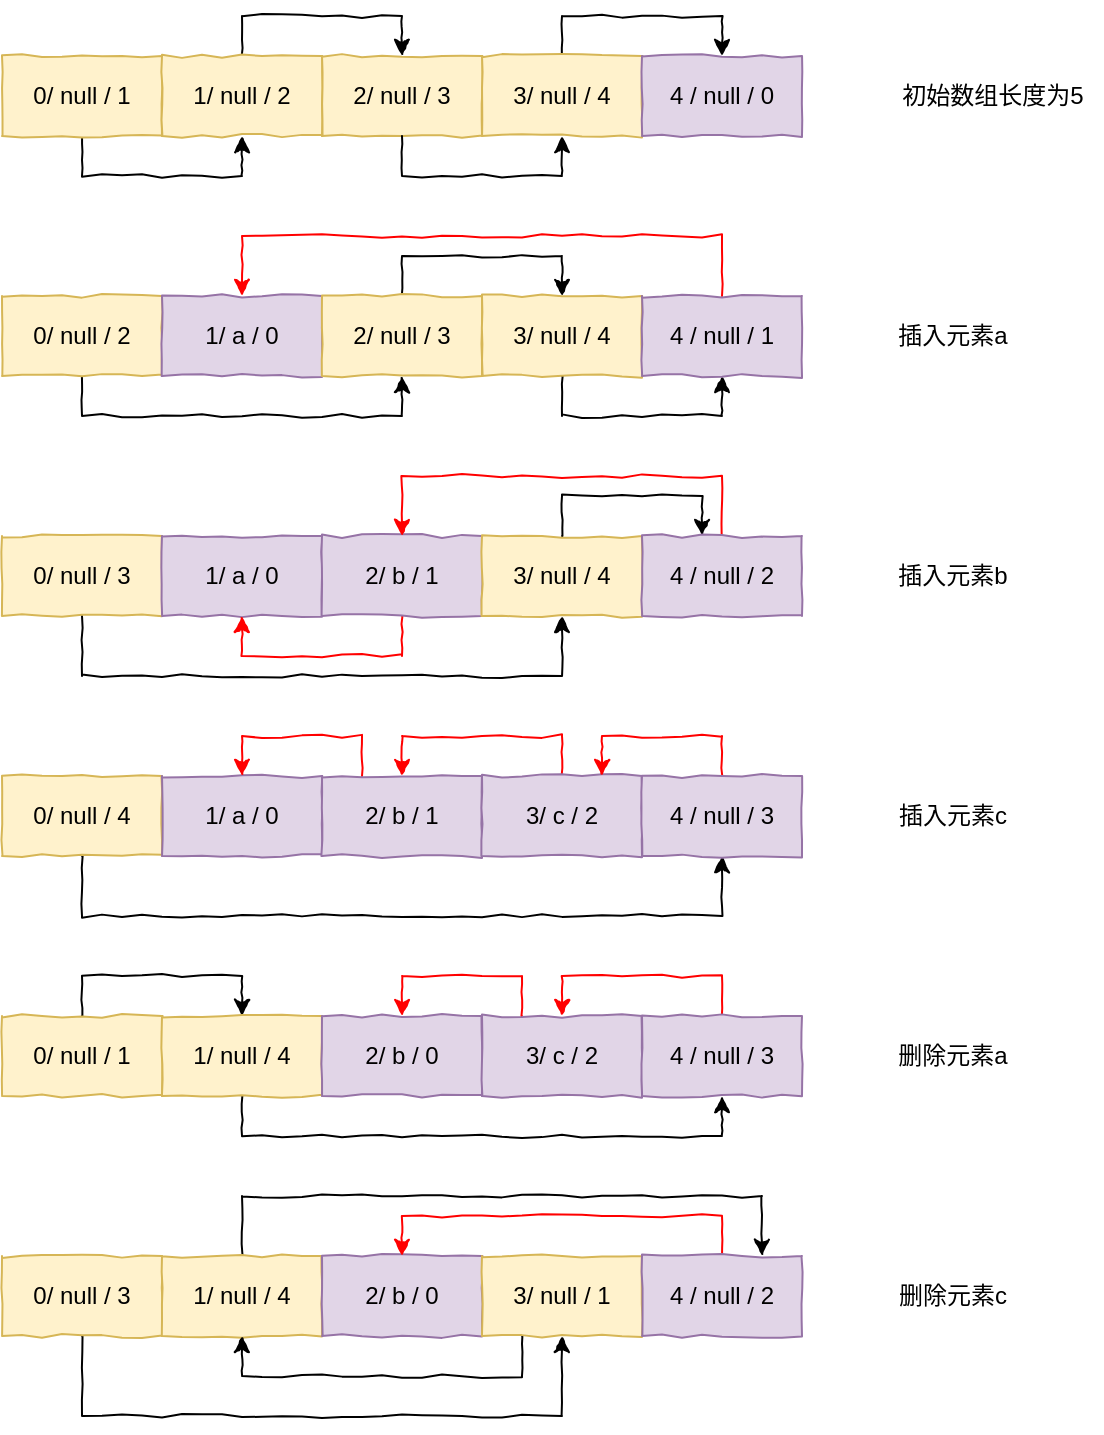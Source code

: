 <mxfile version="12.4.2" type="device" pages="1"><diagram id="fionC5zkDdDLR-qjXqas" name="第 1 页"><mxGraphModel dx="1106" dy="830" grid="1" gridSize="10" guides="1" tooltips="1" connect="1" arrows="1" fold="1" page="1" pageScale="1" pageWidth="827" pageHeight="1169" math="0" shadow="0"><root><mxCell id="0"/><mxCell id="1" parent="0"/><mxCell id="arYH59cptj-uSheOzrGp-19" value="初始数组长度为5" style="text;html=1;align=center;verticalAlign=middle;resizable=0;points=[];;autosize=1;comic=1;" vertex="1" parent="1"><mxGeometry x="560" y="90" width="110" height="20" as="geometry"/></mxCell><mxCell id="arYH59cptj-uSheOzrGp-93" style="edgeStyle=orthogonalEdgeStyle;rounded=0;comic=1;orthogonalLoop=1;jettySize=auto;html=1;entryX=0.5;entryY=1;entryDx=0;entryDy=0;strokeColor=#000000;" edge="1" parent="1" source="arYH59cptj-uSheOzrGp-79"><mxGeometry relative="1" as="geometry"><mxPoint x="180" y="120" as="targetPoint"/><Array as="points"><mxPoint x="140" y="140"/><mxPoint x="180" y="140"/></Array></mxGeometry></mxCell><mxCell id="arYH59cptj-uSheOzrGp-94" style="edgeStyle=orthogonalEdgeStyle;rounded=0;comic=1;orthogonalLoop=1;jettySize=auto;html=1;entryX=0.5;entryY=1;entryDx=0;entryDy=0;strokeColor=#000000;" edge="1" parent="1" source="arYH59cptj-uSheOzrGp-81"><mxGeometry relative="1" as="geometry"><mxPoint x="260" y="120" as="targetPoint"/><Array as="points"><mxPoint x="220" y="140"/><mxPoint x="260" y="140"/></Array></mxGeometry></mxCell><mxCell id="arYH59cptj-uSheOzrGp-100" style="edgeStyle=orthogonalEdgeStyle;rounded=0;comic=1;orthogonalLoop=1;jettySize=auto;html=1;entryX=0.5;entryY=1;entryDx=0;entryDy=0;strokeColor=#000000;" edge="1" parent="1" source="arYH59cptj-uSheOzrGp-83" target="arYH59cptj-uSheOzrGp-84"><mxGeometry relative="1" as="geometry"><Array as="points"><mxPoint x="160" y="140"/><mxPoint x="240" y="140"/></Array></mxGeometry></mxCell><mxCell id="arYH59cptj-uSheOzrGp-83" value="0/ null / 1" style="rounded=0;whiteSpace=wrap;html=1;fillColor=#fff2cc;strokeColor=#d6b656;comic=1;" vertex="1" parent="1"><mxGeometry x="120" y="80" width="80" height="40" as="geometry"/></mxCell><mxCell id="arYH59cptj-uSheOzrGp-101" style="edgeStyle=orthogonalEdgeStyle;rounded=0;comic=1;orthogonalLoop=1;jettySize=auto;html=1;entryX=0.5;entryY=0;entryDx=0;entryDy=0;strokeColor=#000000;" edge="1" parent="1" source="arYH59cptj-uSheOzrGp-84" target="arYH59cptj-uSheOzrGp-85"><mxGeometry relative="1" as="geometry"/></mxCell><mxCell id="arYH59cptj-uSheOzrGp-84" value="1/ null / 2" style="rounded=0;whiteSpace=wrap;html=1;fillColor=#fff2cc;strokeColor=#d6b656;comic=1;" vertex="1" parent="1"><mxGeometry x="200" y="80" width="80" height="40" as="geometry"/></mxCell><mxCell id="arYH59cptj-uSheOzrGp-85" value="2/ null / 3" style="rounded=0;whiteSpace=wrap;html=1;fillColor=#fff2cc;strokeColor=#d6b656;comic=1;" vertex="1" parent="1"><mxGeometry x="280" y="80" width="80" height="40" as="geometry"/></mxCell><mxCell id="arYH59cptj-uSheOzrGp-102" style="edgeStyle=orthogonalEdgeStyle;rounded=0;comic=1;orthogonalLoop=1;jettySize=auto;html=1;entryX=0.5;entryY=1;entryDx=0;entryDy=0;strokeColor=#000000;exitX=0.5;exitY=1;exitDx=0;exitDy=0;" edge="1" parent="1" source="arYH59cptj-uSheOzrGp-85" target="arYH59cptj-uSheOzrGp-90"><mxGeometry relative="1" as="geometry"><Array as="points"><mxPoint x="320" y="140"/><mxPoint x="400" y="140"/></Array></mxGeometry></mxCell><mxCell id="arYH59cptj-uSheOzrGp-103" style="edgeStyle=orthogonalEdgeStyle;rounded=0;comic=1;orthogonalLoop=1;jettySize=auto;html=1;entryX=0.5;entryY=0;entryDx=0;entryDy=0;strokeColor=#000000;" edge="1" parent="1" source="arYH59cptj-uSheOzrGp-90" target="arYH59cptj-uSheOzrGp-91"><mxGeometry relative="1" as="geometry"/></mxCell><mxCell id="arYH59cptj-uSheOzrGp-90" value="3/ null / 4" style="rounded=0;whiteSpace=wrap;html=1;fillColor=#fff2cc;strokeColor=#d6b656;comic=1;" vertex="1" parent="1"><mxGeometry x="360" y="80" width="80" height="40" as="geometry"/></mxCell><mxCell id="arYH59cptj-uSheOzrGp-91" value="4 / null / 0" style="rounded=0;whiteSpace=wrap;html=1;fillColor=#e1d5e7;strokeColor=#9673a6;comic=1;" vertex="1" parent="1"><mxGeometry x="440" y="80" width="80" height="40" as="geometry"/></mxCell><mxCell id="arYH59cptj-uSheOzrGp-104" value="插入元素a" style="text;html=1;align=center;verticalAlign=middle;resizable=0;points=[];;autosize=1;" vertex="1" parent="1"><mxGeometry x="560" y="210" width="70" height="20" as="geometry"/></mxCell><mxCell id="arYH59cptj-uSheOzrGp-110" style="edgeStyle=orthogonalEdgeStyle;rounded=0;comic=1;orthogonalLoop=1;jettySize=auto;html=1;entryX=0.5;entryY=1;entryDx=0;entryDy=0;strokeColor=#000000;" edge="1" parent="1" source="arYH59cptj-uSheOzrGp-105" target="arYH59cptj-uSheOzrGp-107"><mxGeometry relative="1" as="geometry"><Array as="points"><mxPoint x="160" y="260"/><mxPoint x="320" y="260"/></Array></mxGeometry></mxCell><mxCell id="arYH59cptj-uSheOzrGp-105" value="0/ null / 2" style="rounded=0;whiteSpace=wrap;html=1;fillColor=#fff2cc;strokeColor=#d6b656;comic=1;" vertex="1" parent="1"><mxGeometry x="120" y="200" width="80" height="40" as="geometry"/></mxCell><mxCell id="arYH59cptj-uSheOzrGp-106" value="1/ a / 0" style="rounded=0;whiteSpace=wrap;html=1;fillColor=#e1d5e7;strokeColor=#9673a6;comic=1;" vertex="1" parent="1"><mxGeometry x="200" y="200" width="80" height="40" as="geometry"/></mxCell><mxCell id="arYH59cptj-uSheOzrGp-111" style="edgeStyle=orthogonalEdgeStyle;rounded=0;comic=1;orthogonalLoop=1;jettySize=auto;html=1;entryX=0.5;entryY=0;entryDx=0;entryDy=0;strokeColor=#000000;" edge="1" parent="1" source="arYH59cptj-uSheOzrGp-107" target="arYH59cptj-uSheOzrGp-108"><mxGeometry relative="1" as="geometry"/></mxCell><mxCell id="arYH59cptj-uSheOzrGp-107" value="2/ null / 3" style="rounded=0;whiteSpace=wrap;html=1;fillColor=#fff2cc;strokeColor=#d6b656;comic=1;" vertex="1" parent="1"><mxGeometry x="280" y="200" width="80" height="40" as="geometry"/></mxCell><mxCell id="arYH59cptj-uSheOzrGp-112" style="edgeStyle=orthogonalEdgeStyle;rounded=0;comic=1;orthogonalLoop=1;jettySize=auto;html=1;entryX=0.5;entryY=1;entryDx=0;entryDy=0;strokeColor=#000000;" edge="1" parent="1" source="arYH59cptj-uSheOzrGp-108" target="arYH59cptj-uSheOzrGp-109"><mxGeometry relative="1" as="geometry"><Array as="points"><mxPoint x="400" y="260"/><mxPoint x="480" y="260"/></Array></mxGeometry></mxCell><mxCell id="arYH59cptj-uSheOzrGp-108" value="3/ null / 4" style="rounded=0;whiteSpace=wrap;html=1;fillColor=#fff2cc;strokeColor=#d6b656;comic=1;" vertex="1" parent="1"><mxGeometry x="360" y="200" width="80" height="40" as="geometry"/></mxCell><mxCell id="arYH59cptj-uSheOzrGp-113" style="edgeStyle=orthogonalEdgeStyle;rounded=0;comic=1;orthogonalLoop=1;jettySize=auto;html=1;entryX=0.5;entryY=0;entryDx=0;entryDy=0;strokeColor=#FF0000;" edge="1" parent="1" source="arYH59cptj-uSheOzrGp-109" target="arYH59cptj-uSheOzrGp-106"><mxGeometry relative="1" as="geometry"><Array as="points"><mxPoint x="480" y="170"/><mxPoint x="240" y="170"/></Array></mxGeometry></mxCell><mxCell id="arYH59cptj-uSheOzrGp-109" value="4 / null / 1" style="rounded=0;whiteSpace=wrap;html=1;fillColor=#e1d5e7;strokeColor=#9673a6;comic=1;" vertex="1" parent="1"><mxGeometry x="440" y="200" width="80" height="40" as="geometry"/></mxCell><mxCell id="arYH59cptj-uSheOzrGp-114" value="插入元素b" style="text;html=1;align=center;verticalAlign=middle;resizable=0;points=[];;autosize=1;" vertex="1" parent="1"><mxGeometry x="560" y="330" width="70" height="20" as="geometry"/></mxCell><mxCell id="arYH59cptj-uSheOzrGp-121" style="edgeStyle=orthogonalEdgeStyle;rounded=0;comic=1;orthogonalLoop=1;jettySize=auto;html=1;entryX=0.5;entryY=1;entryDx=0;entryDy=0;strokeColor=#000000;" edge="1" parent="1" source="arYH59cptj-uSheOzrGp-115" target="arYH59cptj-uSheOzrGp-118"><mxGeometry relative="1" as="geometry"><Array as="points"><mxPoint x="160" y="390"/><mxPoint x="400" y="390"/></Array></mxGeometry></mxCell><mxCell id="arYH59cptj-uSheOzrGp-115" value="0/ null / 3" style="rounded=0;whiteSpace=wrap;html=1;fillColor=#fff2cc;strokeColor=#d6b656;comic=1;" vertex="1" parent="1"><mxGeometry x="120" y="320" width="80" height="40" as="geometry"/></mxCell><mxCell id="arYH59cptj-uSheOzrGp-116" value="1/ a / 0" style="rounded=0;whiteSpace=wrap;html=1;fillColor=#e1d5e7;strokeColor=#9673a6;comic=1;" vertex="1" parent="1"><mxGeometry x="200" y="320" width="80" height="40" as="geometry"/></mxCell><mxCell id="arYH59cptj-uSheOzrGp-123" style="edgeStyle=orthogonalEdgeStyle;rounded=0;comic=1;orthogonalLoop=1;jettySize=auto;html=1;entryX=0.5;entryY=1;entryDx=0;entryDy=0;strokeColor=#FF0000;" edge="1" parent="1" source="arYH59cptj-uSheOzrGp-117" target="arYH59cptj-uSheOzrGp-116"><mxGeometry relative="1" as="geometry"><Array as="points"><mxPoint x="320" y="380"/><mxPoint x="240" y="380"/></Array></mxGeometry></mxCell><mxCell id="arYH59cptj-uSheOzrGp-117" value="2/ b / 1" style="rounded=0;whiteSpace=wrap;html=1;fillColor=#e1d5e7;strokeColor=#9673a6;comic=1;" vertex="1" parent="1"><mxGeometry x="280" y="320" width="80" height="40" as="geometry"/></mxCell><mxCell id="arYH59cptj-uSheOzrGp-122" style="edgeStyle=orthogonalEdgeStyle;rounded=0;comic=1;orthogonalLoop=1;jettySize=auto;html=1;strokeColor=#000000;" edge="1" parent="1" source="arYH59cptj-uSheOzrGp-118" target="arYH59cptj-uSheOzrGp-119"><mxGeometry relative="1" as="geometry"><Array as="points"><mxPoint x="400" y="300"/><mxPoint x="470" y="300"/></Array></mxGeometry></mxCell><mxCell id="arYH59cptj-uSheOzrGp-118" value="3/ null / 4" style="rounded=0;whiteSpace=wrap;html=1;fillColor=#fff2cc;strokeColor=#d6b656;comic=1;" vertex="1" parent="1"><mxGeometry x="360" y="320" width="80" height="40" as="geometry"/></mxCell><mxCell id="arYH59cptj-uSheOzrGp-120" style="edgeStyle=orthogonalEdgeStyle;rounded=0;comic=1;orthogonalLoop=1;jettySize=auto;html=1;strokeColor=#FF0000;" edge="1" parent="1" source="arYH59cptj-uSheOzrGp-119"><mxGeometry relative="1" as="geometry"><mxPoint x="320" y="320" as="targetPoint"/><Array as="points"><mxPoint x="480" y="290"/><mxPoint x="320" y="290"/><mxPoint x="320" y="320"/></Array></mxGeometry></mxCell><mxCell id="arYH59cptj-uSheOzrGp-119" value="4 / null / 2" style="rounded=0;whiteSpace=wrap;html=1;fillColor=#e1d5e7;strokeColor=#9673a6;comic=1;" vertex="1" parent="1"><mxGeometry x="440" y="320" width="80" height="40" as="geometry"/></mxCell><mxCell id="arYH59cptj-uSheOzrGp-130" style="edgeStyle=orthogonalEdgeStyle;rounded=0;comic=1;orthogonalLoop=1;jettySize=auto;html=1;entryX=0.5;entryY=1;entryDx=0;entryDy=0;strokeColor=#000000;" edge="1" parent="1" source="arYH59cptj-uSheOzrGp-124" target="arYH59cptj-uSheOzrGp-128"><mxGeometry relative="1" as="geometry"><Array as="points"><mxPoint x="160" y="510"/><mxPoint x="480" y="510"/></Array></mxGeometry></mxCell><mxCell id="arYH59cptj-uSheOzrGp-124" value="0/ null / 4" style="rounded=0;whiteSpace=wrap;html=1;fillColor=#fff2cc;strokeColor=#d6b656;comic=1;" vertex="1" parent="1"><mxGeometry x="120" y="440" width="80" height="40" as="geometry"/></mxCell><mxCell id="arYH59cptj-uSheOzrGp-125" value="1/ a / 0" style="rounded=0;whiteSpace=wrap;html=1;fillColor=#e1d5e7;strokeColor=#9673a6;comic=1;" vertex="1" parent="1"><mxGeometry x="200" y="440" width="80" height="40" as="geometry"/></mxCell><mxCell id="arYH59cptj-uSheOzrGp-133" style="edgeStyle=orthogonalEdgeStyle;rounded=0;comic=1;orthogonalLoop=1;jettySize=auto;html=1;entryX=0.5;entryY=0;entryDx=0;entryDy=0;strokeColor=#FF0000;" edge="1" parent="1" source="arYH59cptj-uSheOzrGp-126" target="arYH59cptj-uSheOzrGp-125"><mxGeometry relative="1" as="geometry"><Array as="points"><mxPoint x="300" y="420"/><mxPoint x="240" y="420"/></Array></mxGeometry></mxCell><mxCell id="arYH59cptj-uSheOzrGp-126" value="2/ b / 1" style="rounded=0;whiteSpace=wrap;html=1;fillColor=#e1d5e7;strokeColor=#9673a6;comic=1;" vertex="1" parent="1"><mxGeometry x="280" y="440" width="80" height="40" as="geometry"/></mxCell><mxCell id="arYH59cptj-uSheOzrGp-132" style="edgeStyle=orthogonalEdgeStyle;rounded=0;comic=1;orthogonalLoop=1;jettySize=auto;html=1;strokeColor=#FF0000;" edge="1" parent="1" source="arYH59cptj-uSheOzrGp-127"><mxGeometry relative="1" as="geometry"><mxPoint x="320" y="440" as="targetPoint"/><Array as="points"><mxPoint x="400" y="420"/><mxPoint x="320" y="420"/><mxPoint x="320" y="440"/></Array></mxGeometry></mxCell><mxCell id="arYH59cptj-uSheOzrGp-127" value="3/ c / 2" style="rounded=0;whiteSpace=wrap;html=1;fillColor=#e1d5e7;strokeColor=#9673a6;comic=1;" vertex="1" parent="1"><mxGeometry x="360" y="440" width="80" height="40" as="geometry"/></mxCell><mxCell id="arYH59cptj-uSheOzrGp-131" style="edgeStyle=orthogonalEdgeStyle;rounded=0;comic=1;orthogonalLoop=1;jettySize=auto;html=1;entryX=0.75;entryY=0;entryDx=0;entryDy=0;strokeColor=#FF0000;" edge="1" parent="1" source="arYH59cptj-uSheOzrGp-128" target="arYH59cptj-uSheOzrGp-127"><mxGeometry relative="1" as="geometry"/></mxCell><mxCell id="arYH59cptj-uSheOzrGp-128" value="4 / null / 3" style="rounded=0;whiteSpace=wrap;html=1;fillColor=#e1d5e7;strokeColor=#9673a6;comic=1;" vertex="1" parent="1"><mxGeometry x="440" y="440" width="80" height="40" as="geometry"/></mxCell><mxCell id="arYH59cptj-uSheOzrGp-129" value="插入元素c" style="text;html=1;align=center;verticalAlign=middle;resizable=0;points=[];;autosize=1;" vertex="1" parent="1"><mxGeometry x="560" y="450" width="70" height="20" as="geometry"/></mxCell><mxCell id="arYH59cptj-uSheOzrGp-142" style="edgeStyle=orthogonalEdgeStyle;rounded=0;comic=1;orthogonalLoop=1;jettySize=auto;html=1;entryX=0.5;entryY=0;entryDx=0;entryDy=0;strokeColor=#000000;" edge="1" parent="1" source="arYH59cptj-uSheOzrGp-134" target="arYH59cptj-uSheOzrGp-135"><mxGeometry relative="1" as="geometry"/></mxCell><mxCell id="arYH59cptj-uSheOzrGp-134" value="0/ null / 1" style="rounded=0;whiteSpace=wrap;html=1;fillColor=#fff2cc;strokeColor=#d6b656;comic=1;" vertex="1" parent="1"><mxGeometry x="120" y="560" width="80" height="40" as="geometry"/></mxCell><mxCell id="arYH59cptj-uSheOzrGp-143" style="edgeStyle=orthogonalEdgeStyle;rounded=0;comic=1;orthogonalLoop=1;jettySize=auto;html=1;entryX=0.5;entryY=1;entryDx=0;entryDy=0;strokeColor=#000000;" edge="1" parent="1" source="arYH59cptj-uSheOzrGp-135" target="arYH59cptj-uSheOzrGp-138"><mxGeometry relative="1" as="geometry"><Array as="points"><mxPoint x="240" y="620"/><mxPoint x="480" y="620"/></Array></mxGeometry></mxCell><mxCell id="arYH59cptj-uSheOzrGp-135" value="1/ null / 4" style="rounded=0;whiteSpace=wrap;html=1;fillColor=#fff2cc;strokeColor=#d6b656;comic=1;" vertex="1" parent="1"><mxGeometry x="200" y="560" width="80" height="40" as="geometry"/></mxCell><mxCell id="arYH59cptj-uSheOzrGp-136" value="2/ b / 0" style="rounded=0;whiteSpace=wrap;html=1;fillColor=#e1d5e7;strokeColor=#9673a6;comic=1;" vertex="1" parent="1"><mxGeometry x="280" y="560" width="80" height="40" as="geometry"/></mxCell><mxCell id="arYH59cptj-uSheOzrGp-141" style="edgeStyle=orthogonalEdgeStyle;rounded=0;comic=1;orthogonalLoop=1;jettySize=auto;html=1;entryX=0.5;entryY=0;entryDx=0;entryDy=0;strokeColor=#FF0000;" edge="1" parent="1" source="arYH59cptj-uSheOzrGp-137" target="arYH59cptj-uSheOzrGp-136"><mxGeometry relative="1" as="geometry"><Array as="points"><mxPoint x="380" y="540"/><mxPoint x="320" y="540"/></Array></mxGeometry></mxCell><mxCell id="arYH59cptj-uSheOzrGp-137" value="3/ c / 2" style="rounded=0;whiteSpace=wrap;html=1;fillColor=#e1d5e7;strokeColor=#9673a6;comic=1;" vertex="1" parent="1"><mxGeometry x="360" y="560" width="80" height="40" as="geometry"/></mxCell><mxCell id="arYH59cptj-uSheOzrGp-140" style="edgeStyle=orthogonalEdgeStyle;rounded=0;comic=1;orthogonalLoop=1;jettySize=auto;html=1;entryX=0.5;entryY=0;entryDx=0;entryDy=0;strokeColor=#FF0000;" edge="1" parent="1" source="arYH59cptj-uSheOzrGp-138" target="arYH59cptj-uSheOzrGp-137"><mxGeometry relative="1" as="geometry"/></mxCell><mxCell id="arYH59cptj-uSheOzrGp-138" value="4 / null / 3" style="rounded=0;whiteSpace=wrap;html=1;fillColor=#e1d5e7;strokeColor=#9673a6;comic=1;" vertex="1" parent="1"><mxGeometry x="440" y="560" width="80" height="40" as="geometry"/></mxCell><mxCell id="arYH59cptj-uSheOzrGp-139" value="删除元素a" style="text;html=1;align=center;verticalAlign=middle;resizable=0;points=[];;autosize=1;" vertex="1" parent="1"><mxGeometry x="560" y="570" width="70" height="20" as="geometry"/></mxCell><mxCell id="arYH59cptj-uSheOzrGp-151" style="edgeStyle=orthogonalEdgeStyle;rounded=0;comic=1;orthogonalLoop=1;jettySize=auto;html=1;entryX=0.5;entryY=1;entryDx=0;entryDy=0;strokeColor=#000000;" edge="1" parent="1" source="arYH59cptj-uSheOzrGp-144" target="arYH59cptj-uSheOzrGp-147"><mxGeometry relative="1" as="geometry"><Array as="points"><mxPoint x="160" y="760"/><mxPoint x="400" y="760"/></Array></mxGeometry></mxCell><mxCell id="arYH59cptj-uSheOzrGp-144" value="0/ null / 3" style="rounded=0;whiteSpace=wrap;html=1;fillColor=#fff2cc;strokeColor=#d6b656;comic=1;" vertex="1" parent="1"><mxGeometry x="120" y="680" width="80" height="40" as="geometry"/></mxCell><mxCell id="arYH59cptj-uSheOzrGp-153" style="edgeStyle=orthogonalEdgeStyle;rounded=0;comic=1;orthogonalLoop=1;jettySize=auto;html=1;entryX=0.75;entryY=0;entryDx=0;entryDy=0;strokeColor=#000000;" edge="1" parent="1" source="arYH59cptj-uSheOzrGp-145" target="arYH59cptj-uSheOzrGp-148"><mxGeometry relative="1" as="geometry"><Array as="points"><mxPoint x="240" y="650"/><mxPoint x="500" y="650"/></Array></mxGeometry></mxCell><mxCell id="arYH59cptj-uSheOzrGp-145" value="1/ null / 4" style="rounded=0;whiteSpace=wrap;html=1;fillColor=#fff2cc;strokeColor=#d6b656;comic=1;" vertex="1" parent="1"><mxGeometry x="200" y="680" width="80" height="40" as="geometry"/></mxCell><mxCell id="arYH59cptj-uSheOzrGp-146" value="2/ b / 0" style="rounded=0;whiteSpace=wrap;html=1;fillColor=#e1d5e7;strokeColor=#9673a6;comic=1;" vertex="1" parent="1"><mxGeometry x="280" y="680" width="80" height="40" as="geometry"/></mxCell><mxCell id="arYH59cptj-uSheOzrGp-152" style="edgeStyle=orthogonalEdgeStyle;rounded=0;comic=1;orthogonalLoop=1;jettySize=auto;html=1;entryX=0.5;entryY=1;entryDx=0;entryDy=0;strokeColor=#000000;" edge="1" parent="1" source="arYH59cptj-uSheOzrGp-147" target="arYH59cptj-uSheOzrGp-145"><mxGeometry relative="1" as="geometry"><Array as="points"><mxPoint x="380" y="740"/><mxPoint x="240" y="740"/></Array></mxGeometry></mxCell><mxCell id="arYH59cptj-uSheOzrGp-147" value="3/ null / 1" style="rounded=0;whiteSpace=wrap;html=1;fillColor=#fff2cc;strokeColor=#d6b656;comic=1;" vertex="1" parent="1"><mxGeometry x="360" y="680" width="80" height="40" as="geometry"/></mxCell><mxCell id="arYH59cptj-uSheOzrGp-150" style="edgeStyle=orthogonalEdgeStyle;rounded=0;comic=1;orthogonalLoop=1;jettySize=auto;html=1;entryX=0.5;entryY=0;entryDx=0;entryDy=0;strokeColor=#FF0000;" edge="1" parent="1" source="arYH59cptj-uSheOzrGp-148" target="arYH59cptj-uSheOzrGp-146"><mxGeometry relative="1" as="geometry"><Array as="points"><mxPoint x="480" y="660"/><mxPoint x="320" y="660"/></Array></mxGeometry></mxCell><mxCell id="arYH59cptj-uSheOzrGp-148" value="4 / null / 2" style="rounded=0;whiteSpace=wrap;html=1;fillColor=#e1d5e7;strokeColor=#9673a6;comic=1;" vertex="1" parent="1"><mxGeometry x="440" y="680" width="80" height="40" as="geometry"/></mxCell><mxCell id="arYH59cptj-uSheOzrGp-149" value="删除元素c" style="text;html=1;align=center;verticalAlign=middle;resizable=0;points=[];;autosize=1;" vertex="1" parent="1"><mxGeometry x="560" y="690" width="70" height="20" as="geometry"/></mxCell></root></mxGraphModel></diagram></mxfile>